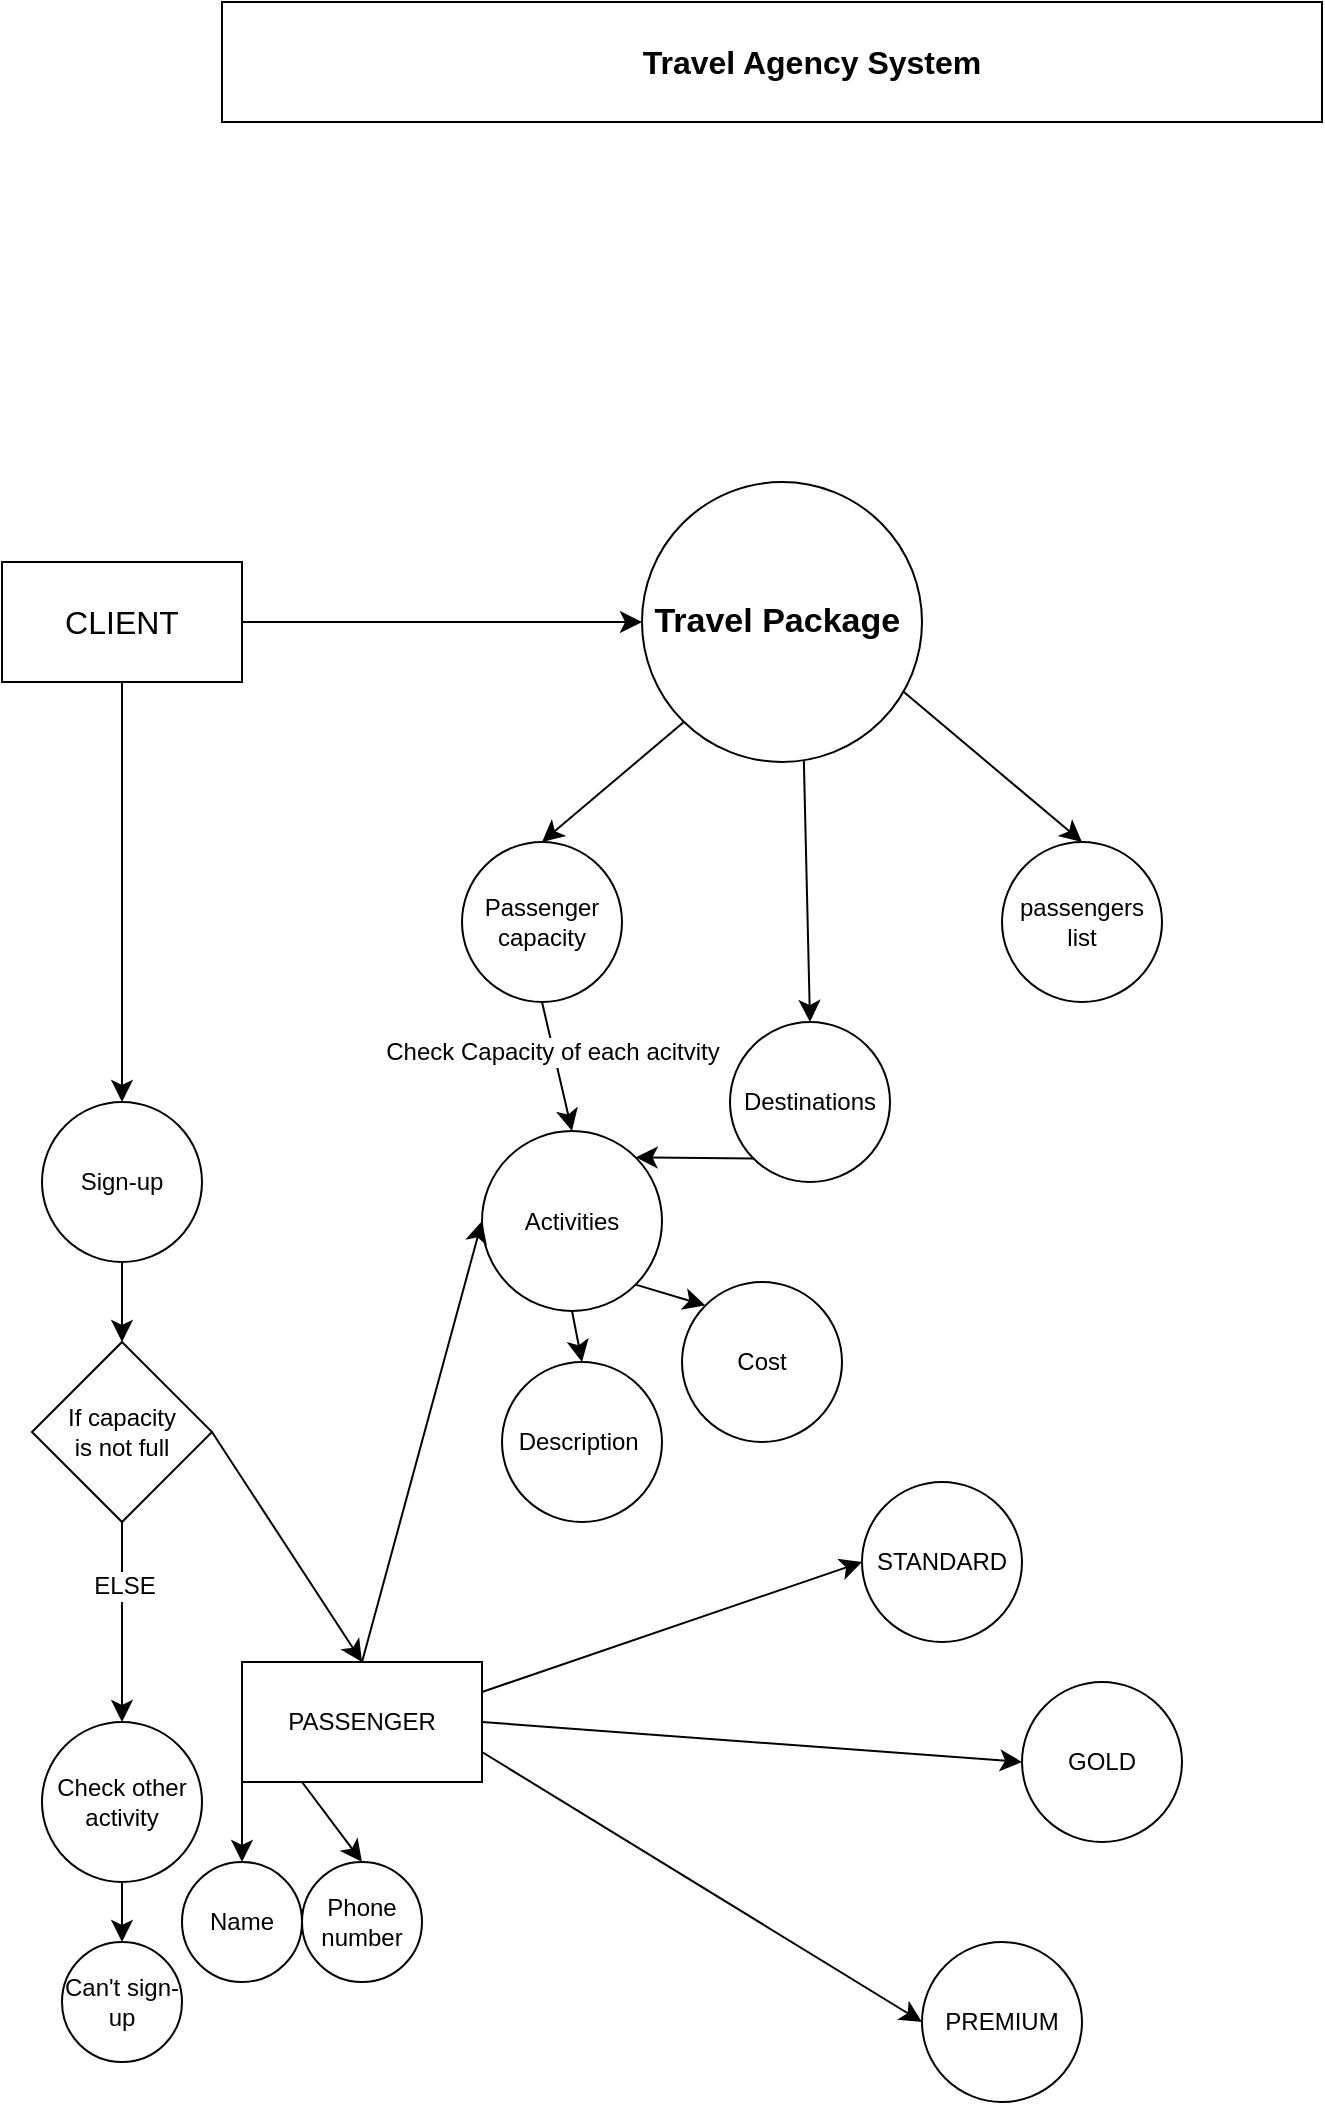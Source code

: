 <mxfile version="23.1.7" type="github">
  <diagram id="C5RBs43oDa-KdzZeNtuy" name="Page-1">
    <mxGraphModel dx="501" dy="690" grid="1" gridSize="10" guides="1" tooltips="1" connect="1" arrows="1" fold="1" page="1" pageScale="1" pageWidth="827" pageHeight="1169" math="0" shadow="0">
      <root>
        <mxCell id="WIyWlLk6GJQsqaUBKTNV-0" />
        <mxCell id="WIyWlLk6GJQsqaUBKTNV-1" parent="WIyWlLk6GJQsqaUBKTNV-0" />
        <mxCell id="RqtEepn4yzCF0MQEpGO5-1" value="" style="rounded=0;whiteSpace=wrap;html=1;" vertex="1" parent="WIyWlLk6GJQsqaUBKTNV-1">
          <mxGeometry x="120" y="20" width="550" height="60" as="geometry" />
        </mxCell>
        <mxCell id="RqtEepn4yzCF0MQEpGO5-2" value="&lt;b&gt;Travel Agency System&lt;/b&gt;" style="text;html=1;align=center;verticalAlign=middle;whiteSpace=wrap;rounded=0;fontSize=16;" vertex="1" parent="WIyWlLk6GJQsqaUBKTNV-1">
          <mxGeometry x="260" y="30" width="310" height="40" as="geometry" />
        </mxCell>
        <mxCell id="RqtEepn4yzCF0MQEpGO5-20" style="edgeStyle=none;curved=1;rounded=0;orthogonalLoop=1;jettySize=auto;html=1;exitX=0.5;exitY=1;exitDx=0;exitDy=0;fontSize=12;startSize=8;endSize=8;" edge="1" parent="WIyWlLk6GJQsqaUBKTNV-1" source="RqtEepn4yzCF0MQEpGO5-5">
          <mxGeometry relative="1" as="geometry">
            <mxPoint x="70" y="570" as="targetPoint" />
          </mxGeometry>
        </mxCell>
        <mxCell id="RqtEepn4yzCF0MQEpGO5-5" value="" style="rounded=0;whiteSpace=wrap;html=1;" vertex="1" parent="WIyWlLk6GJQsqaUBKTNV-1">
          <mxGeometry x="10" y="300" width="120" height="60" as="geometry" />
        </mxCell>
        <mxCell id="RqtEepn4yzCF0MQEpGO5-9" style="edgeStyle=none;curved=1;rounded=0;orthogonalLoop=1;jettySize=auto;html=1;fontSize=12;startSize=8;endSize=8;entryX=0;entryY=0.5;entryDx=0;entryDy=0;exitX=1;exitY=0.5;exitDx=0;exitDy=0;" edge="1" parent="WIyWlLk6GJQsqaUBKTNV-1" source="RqtEepn4yzCF0MQEpGO5-5" target="RqtEepn4yzCF0MQEpGO5-16">
          <mxGeometry relative="1" as="geometry">
            <mxPoint x="320" y="330" as="targetPoint" />
          </mxGeometry>
        </mxCell>
        <mxCell id="RqtEepn4yzCF0MQEpGO5-6" value="CLIENT" style="text;html=1;align=center;verticalAlign=middle;whiteSpace=wrap;rounded=0;fontSize=16;" vertex="1" parent="WIyWlLk6GJQsqaUBKTNV-1">
          <mxGeometry x="30" y="312.5" width="80" height="35" as="geometry" />
        </mxCell>
        <mxCell id="RqtEepn4yzCF0MQEpGO5-13" style="edgeStyle=none;curved=1;rounded=0;orthogonalLoop=1;jettySize=auto;html=1;entryX=0.5;entryY=0;entryDx=0;entryDy=0;fontSize=12;startSize=8;endSize=8;" edge="1" parent="WIyWlLk6GJQsqaUBKTNV-1" target="RqtEepn4yzCF0MQEpGO5-10">
          <mxGeometry relative="1" as="geometry">
            <mxPoint x="374.545" y="360" as="sourcePoint" />
          </mxGeometry>
        </mxCell>
        <mxCell id="RqtEepn4yzCF0MQEpGO5-14" style="edgeStyle=none;curved=1;rounded=0;orthogonalLoop=1;jettySize=auto;html=1;exitX=0.5;exitY=1;exitDx=0;exitDy=0;entryX=0.5;entryY=0;entryDx=0;entryDy=0;fontSize=12;startSize=8;endSize=8;" edge="1" parent="WIyWlLk6GJQsqaUBKTNV-1" target="RqtEepn4yzCF0MQEpGO5-12">
          <mxGeometry relative="1" as="geometry">
            <mxPoint x="410" y="360" as="sourcePoint" />
          </mxGeometry>
        </mxCell>
        <mxCell id="RqtEepn4yzCF0MQEpGO5-15" style="edgeStyle=none;curved=1;rounded=0;orthogonalLoop=1;jettySize=auto;html=1;exitX=0.75;exitY=1;exitDx=0;exitDy=0;entryX=0.5;entryY=0;entryDx=0;entryDy=0;fontSize=12;startSize=8;endSize=8;" edge="1" parent="WIyWlLk6GJQsqaUBKTNV-1" target="RqtEepn4yzCF0MQEpGO5-11">
          <mxGeometry relative="1" as="geometry">
            <mxPoint x="455" y="360" as="sourcePoint" />
          </mxGeometry>
        </mxCell>
        <mxCell id="RqtEepn4yzCF0MQEpGO5-24" style="edgeStyle=none;curved=1;rounded=0;orthogonalLoop=1;jettySize=auto;html=1;exitX=0.5;exitY=1;exitDx=0;exitDy=0;entryX=0.5;entryY=0;entryDx=0;entryDy=0;fontSize=12;startSize=8;endSize=8;" edge="1" parent="WIyWlLk6GJQsqaUBKTNV-1" source="RqtEepn4yzCF0MQEpGO5-10" target="RqtEepn4yzCF0MQEpGO5-17">
          <mxGeometry relative="1" as="geometry" />
        </mxCell>
        <mxCell id="RqtEepn4yzCF0MQEpGO5-25" value="Check Capacity of each acitvity" style="edgeLabel;html=1;align=center;verticalAlign=middle;resizable=0;points=[];fontSize=12;" vertex="1" connectable="0" parent="RqtEepn4yzCF0MQEpGO5-24">
          <mxGeometry x="-0.238" y="-1" relative="1" as="geometry">
            <mxPoint as="offset" />
          </mxGeometry>
        </mxCell>
        <mxCell id="RqtEepn4yzCF0MQEpGO5-10" value="Passenger capacity" style="ellipse;whiteSpace=wrap;html=1;aspect=fixed;" vertex="1" parent="WIyWlLk6GJQsqaUBKTNV-1">
          <mxGeometry x="240" y="440" width="80" height="80" as="geometry" />
        </mxCell>
        <mxCell id="RqtEepn4yzCF0MQEpGO5-11" value="passengers list" style="ellipse;whiteSpace=wrap;html=1;aspect=fixed;" vertex="1" parent="WIyWlLk6GJQsqaUBKTNV-1">
          <mxGeometry x="510" y="440" width="80" height="80" as="geometry" />
        </mxCell>
        <mxCell id="RqtEepn4yzCF0MQEpGO5-19" style="edgeStyle=none;curved=1;rounded=0;orthogonalLoop=1;jettySize=auto;html=1;exitX=0;exitY=1;exitDx=0;exitDy=0;entryX=1;entryY=0;entryDx=0;entryDy=0;fontSize=12;startSize=8;endSize=8;" edge="1" parent="WIyWlLk6GJQsqaUBKTNV-1" source="RqtEepn4yzCF0MQEpGO5-12" target="RqtEepn4yzCF0MQEpGO5-17">
          <mxGeometry relative="1" as="geometry" />
        </mxCell>
        <mxCell id="RqtEepn4yzCF0MQEpGO5-12" value="Destinations" style="ellipse;whiteSpace=wrap;html=1;aspect=fixed;" vertex="1" parent="WIyWlLk6GJQsqaUBKTNV-1">
          <mxGeometry x="374" y="530" width="80" height="80" as="geometry" />
        </mxCell>
        <mxCell id="RqtEepn4yzCF0MQEpGO5-16" value="&lt;b&gt;&lt;font style=&quot;font-size: 17px;&quot;&gt;Travel Package&amp;nbsp;&lt;/font&gt;&lt;/b&gt;" style="ellipse;whiteSpace=wrap;html=1;aspect=fixed;" vertex="1" parent="WIyWlLk6GJQsqaUBKTNV-1">
          <mxGeometry x="330" y="260" width="140" height="140" as="geometry" />
        </mxCell>
        <mxCell id="RqtEepn4yzCF0MQEpGO5-34" style="edgeStyle=none;curved=1;rounded=0;orthogonalLoop=1;jettySize=auto;html=1;exitX=0.5;exitY=1;exitDx=0;exitDy=0;entryX=0.5;entryY=0;entryDx=0;entryDy=0;fontSize=12;startSize=8;endSize=8;" edge="1" parent="WIyWlLk6GJQsqaUBKTNV-1" source="RqtEepn4yzCF0MQEpGO5-17" target="RqtEepn4yzCF0MQEpGO5-31">
          <mxGeometry relative="1" as="geometry" />
        </mxCell>
        <mxCell id="RqtEepn4yzCF0MQEpGO5-17" value="Activities" style="ellipse;whiteSpace=wrap;html=1;aspect=fixed;" vertex="1" parent="WIyWlLk6GJQsqaUBKTNV-1">
          <mxGeometry x="250" y="584.5" width="90" height="90" as="geometry" />
        </mxCell>
        <mxCell id="RqtEepn4yzCF0MQEpGO5-27" style="edgeStyle=none;curved=1;rounded=0;orthogonalLoop=1;jettySize=auto;html=1;exitX=0.5;exitY=1;exitDx=0;exitDy=0;entryX=0.5;entryY=0;entryDx=0;entryDy=0;fontSize=12;startSize=8;endSize=8;" edge="1" parent="WIyWlLk6GJQsqaUBKTNV-1" source="RqtEepn4yzCF0MQEpGO5-21" target="RqtEepn4yzCF0MQEpGO5-26">
          <mxGeometry relative="1" as="geometry" />
        </mxCell>
        <mxCell id="RqtEepn4yzCF0MQEpGO5-21" value="Sign-up" style="ellipse;whiteSpace=wrap;html=1;aspect=fixed;" vertex="1" parent="WIyWlLk6GJQsqaUBKTNV-1">
          <mxGeometry x="30" y="570" width="80" height="80" as="geometry" />
        </mxCell>
        <mxCell id="RqtEepn4yzCF0MQEpGO5-28" style="edgeStyle=none;curved=1;rounded=0;orthogonalLoop=1;jettySize=auto;html=1;exitX=0.5;exitY=1;exitDx=0;exitDy=0;fontSize=12;startSize=8;endSize=8;" edge="1" parent="WIyWlLk6GJQsqaUBKTNV-1" source="RqtEepn4yzCF0MQEpGO5-26">
          <mxGeometry relative="1" as="geometry">
            <mxPoint x="70" y="880" as="targetPoint" />
          </mxGeometry>
        </mxCell>
        <mxCell id="RqtEepn4yzCF0MQEpGO5-29" value="ELSE" style="edgeLabel;html=1;align=center;verticalAlign=middle;resizable=0;points=[];fontSize=12;" vertex="1" connectable="0" parent="RqtEepn4yzCF0MQEpGO5-28">
          <mxGeometry x="-0.36" y="1" relative="1" as="geometry">
            <mxPoint as="offset" />
          </mxGeometry>
        </mxCell>
        <mxCell id="RqtEepn4yzCF0MQEpGO5-45" style="edgeStyle=none;curved=1;rounded=0;orthogonalLoop=1;jettySize=auto;html=1;exitX=1;exitY=0.5;exitDx=0;exitDy=0;entryX=0.5;entryY=0;entryDx=0;entryDy=0;fontSize=12;startSize=8;endSize=8;" edge="1" parent="WIyWlLk6GJQsqaUBKTNV-1" source="RqtEepn4yzCF0MQEpGO5-26" target="RqtEepn4yzCF0MQEpGO5-44">
          <mxGeometry relative="1" as="geometry" />
        </mxCell>
        <mxCell id="RqtEepn4yzCF0MQEpGO5-26" value="If capacity &lt;br&gt;is not full" style="rhombus;whiteSpace=wrap;html=1;" vertex="1" parent="WIyWlLk6GJQsqaUBKTNV-1">
          <mxGeometry x="25" y="690" width="90" height="90" as="geometry" />
        </mxCell>
        <mxCell id="RqtEepn4yzCF0MQEpGO5-42" style="edgeStyle=none;curved=1;rounded=0;orthogonalLoop=1;jettySize=auto;html=1;exitX=0.5;exitY=1;exitDx=0;exitDy=0;entryX=0.5;entryY=0;entryDx=0;entryDy=0;fontSize=12;startSize=8;endSize=8;" edge="1" parent="WIyWlLk6GJQsqaUBKTNV-1" source="RqtEepn4yzCF0MQEpGO5-30" target="RqtEepn4yzCF0MQEpGO5-41">
          <mxGeometry relative="1" as="geometry" />
        </mxCell>
        <mxCell id="RqtEepn4yzCF0MQEpGO5-30" value="Check other activity" style="ellipse;whiteSpace=wrap;html=1;aspect=fixed;" vertex="1" parent="WIyWlLk6GJQsqaUBKTNV-1">
          <mxGeometry x="30" y="880" width="80" height="80" as="geometry" />
        </mxCell>
        <mxCell id="RqtEepn4yzCF0MQEpGO5-31" value="Description&amp;nbsp;" style="ellipse;whiteSpace=wrap;html=1;aspect=fixed;" vertex="1" parent="WIyWlLk6GJQsqaUBKTNV-1">
          <mxGeometry x="260" y="700" width="80" height="80" as="geometry" />
        </mxCell>
        <mxCell id="RqtEepn4yzCF0MQEpGO5-33" value="Cost" style="ellipse;whiteSpace=wrap;html=1;aspect=fixed;" vertex="1" parent="WIyWlLk6GJQsqaUBKTNV-1">
          <mxGeometry x="350" y="660" width="80" height="80" as="geometry" />
        </mxCell>
        <mxCell id="RqtEepn4yzCF0MQEpGO5-35" style="edgeStyle=none;curved=1;rounded=0;orthogonalLoop=1;jettySize=auto;html=1;exitX=1;exitY=1;exitDx=0;exitDy=0;entryX=0;entryY=0;entryDx=0;entryDy=0;fontSize=12;startSize=8;endSize=8;" edge="1" parent="WIyWlLk6GJQsqaUBKTNV-1" source="RqtEepn4yzCF0MQEpGO5-17" target="RqtEepn4yzCF0MQEpGO5-33">
          <mxGeometry relative="1" as="geometry" />
        </mxCell>
        <mxCell id="RqtEepn4yzCF0MQEpGO5-41" value="Can&#39;t sign-up" style="ellipse;whiteSpace=wrap;html=1;aspect=fixed;" vertex="1" parent="WIyWlLk6GJQsqaUBKTNV-1">
          <mxGeometry x="40" y="990" width="60" height="60" as="geometry" />
        </mxCell>
        <mxCell id="RqtEepn4yzCF0MQEpGO5-50" style="edgeStyle=none;curved=1;rounded=0;orthogonalLoop=1;jettySize=auto;html=1;exitX=0;exitY=1;exitDx=0;exitDy=0;entryX=0.5;entryY=0;entryDx=0;entryDy=0;fontSize=12;startSize=8;endSize=8;" edge="1" parent="WIyWlLk6GJQsqaUBKTNV-1" source="RqtEepn4yzCF0MQEpGO5-44" target="RqtEepn4yzCF0MQEpGO5-47">
          <mxGeometry relative="1" as="geometry" />
        </mxCell>
        <mxCell id="RqtEepn4yzCF0MQEpGO5-55" style="edgeStyle=none;curved=1;rounded=0;orthogonalLoop=1;jettySize=auto;html=1;exitX=0.5;exitY=0;exitDx=0;exitDy=0;entryX=0;entryY=0.5;entryDx=0;entryDy=0;fontSize=12;startSize=8;endSize=8;" edge="1" parent="WIyWlLk6GJQsqaUBKTNV-1" source="RqtEepn4yzCF0MQEpGO5-44" target="RqtEepn4yzCF0MQEpGO5-17">
          <mxGeometry relative="1" as="geometry" />
        </mxCell>
        <mxCell id="RqtEepn4yzCF0MQEpGO5-61" style="edgeStyle=none;curved=1;rounded=0;orthogonalLoop=1;jettySize=auto;html=1;exitX=1;exitY=0.25;exitDx=0;exitDy=0;entryX=0;entryY=0.5;entryDx=0;entryDy=0;fontSize=12;startSize=8;endSize=8;" edge="1" parent="WIyWlLk6GJQsqaUBKTNV-1" source="RqtEepn4yzCF0MQEpGO5-44" target="RqtEepn4yzCF0MQEpGO5-56">
          <mxGeometry relative="1" as="geometry" />
        </mxCell>
        <mxCell id="RqtEepn4yzCF0MQEpGO5-62" style="edgeStyle=none;curved=1;rounded=0;orthogonalLoop=1;jettySize=auto;html=1;exitX=1;exitY=0.5;exitDx=0;exitDy=0;entryX=0;entryY=0.5;entryDx=0;entryDy=0;fontSize=12;startSize=8;endSize=8;" edge="1" parent="WIyWlLk6GJQsqaUBKTNV-1" source="RqtEepn4yzCF0MQEpGO5-44" target="RqtEepn4yzCF0MQEpGO5-46">
          <mxGeometry relative="1" as="geometry" />
        </mxCell>
        <mxCell id="RqtEepn4yzCF0MQEpGO5-63" style="edgeStyle=none;curved=1;rounded=0;orthogonalLoop=1;jettySize=auto;html=1;exitX=1;exitY=0.75;exitDx=0;exitDy=0;entryX=0;entryY=0.5;entryDx=0;entryDy=0;fontSize=12;startSize=8;endSize=8;" edge="1" parent="WIyWlLk6GJQsqaUBKTNV-1" source="RqtEepn4yzCF0MQEpGO5-44" target="RqtEepn4yzCF0MQEpGO5-57">
          <mxGeometry relative="1" as="geometry" />
        </mxCell>
        <mxCell id="RqtEepn4yzCF0MQEpGO5-44" value="PASSENGER" style="rounded=0;whiteSpace=wrap;html=1;" vertex="1" parent="WIyWlLk6GJQsqaUBKTNV-1">
          <mxGeometry x="130" y="850" width="120" height="60" as="geometry" />
        </mxCell>
        <mxCell id="RqtEepn4yzCF0MQEpGO5-46" value="GOLD" style="ellipse;whiteSpace=wrap;html=1;aspect=fixed;" vertex="1" parent="WIyWlLk6GJQsqaUBKTNV-1">
          <mxGeometry x="520" y="860" width="80" height="80" as="geometry" />
        </mxCell>
        <mxCell id="RqtEepn4yzCF0MQEpGO5-47" value="Name" style="ellipse;whiteSpace=wrap;html=1;aspect=fixed;" vertex="1" parent="WIyWlLk6GJQsqaUBKTNV-1">
          <mxGeometry x="100" y="950" width="60" height="60" as="geometry" />
        </mxCell>
        <mxCell id="RqtEepn4yzCF0MQEpGO5-48" value="Phone number" style="ellipse;whiteSpace=wrap;html=1;aspect=fixed;" vertex="1" parent="WIyWlLk6GJQsqaUBKTNV-1">
          <mxGeometry x="160" y="950" width="60" height="60" as="geometry" />
        </mxCell>
        <mxCell id="RqtEepn4yzCF0MQEpGO5-51" style="edgeStyle=none;curved=1;rounded=0;orthogonalLoop=1;jettySize=auto;html=1;fontSize=12;startSize=8;endSize=8;entryX=0.5;entryY=0;entryDx=0;entryDy=0;exitX=0.25;exitY=1;exitDx=0;exitDy=0;" edge="1" parent="WIyWlLk6GJQsqaUBKTNV-1" source="RqtEepn4yzCF0MQEpGO5-44" target="RqtEepn4yzCF0MQEpGO5-48">
          <mxGeometry relative="1" as="geometry">
            <mxPoint x="220" y="910" as="sourcePoint" />
            <mxPoint x="330" y="910" as="targetPoint" />
          </mxGeometry>
        </mxCell>
        <mxCell id="RqtEepn4yzCF0MQEpGO5-56" value="STANDARD" style="ellipse;whiteSpace=wrap;html=1;aspect=fixed;" vertex="1" parent="WIyWlLk6GJQsqaUBKTNV-1">
          <mxGeometry x="440" y="760" width="80" height="80" as="geometry" />
        </mxCell>
        <mxCell id="RqtEepn4yzCF0MQEpGO5-57" value="PREMIUM" style="ellipse;whiteSpace=wrap;html=1;aspect=fixed;" vertex="1" parent="WIyWlLk6GJQsqaUBKTNV-1">
          <mxGeometry x="470" y="990" width="80" height="80" as="geometry" />
        </mxCell>
      </root>
    </mxGraphModel>
  </diagram>
</mxfile>
